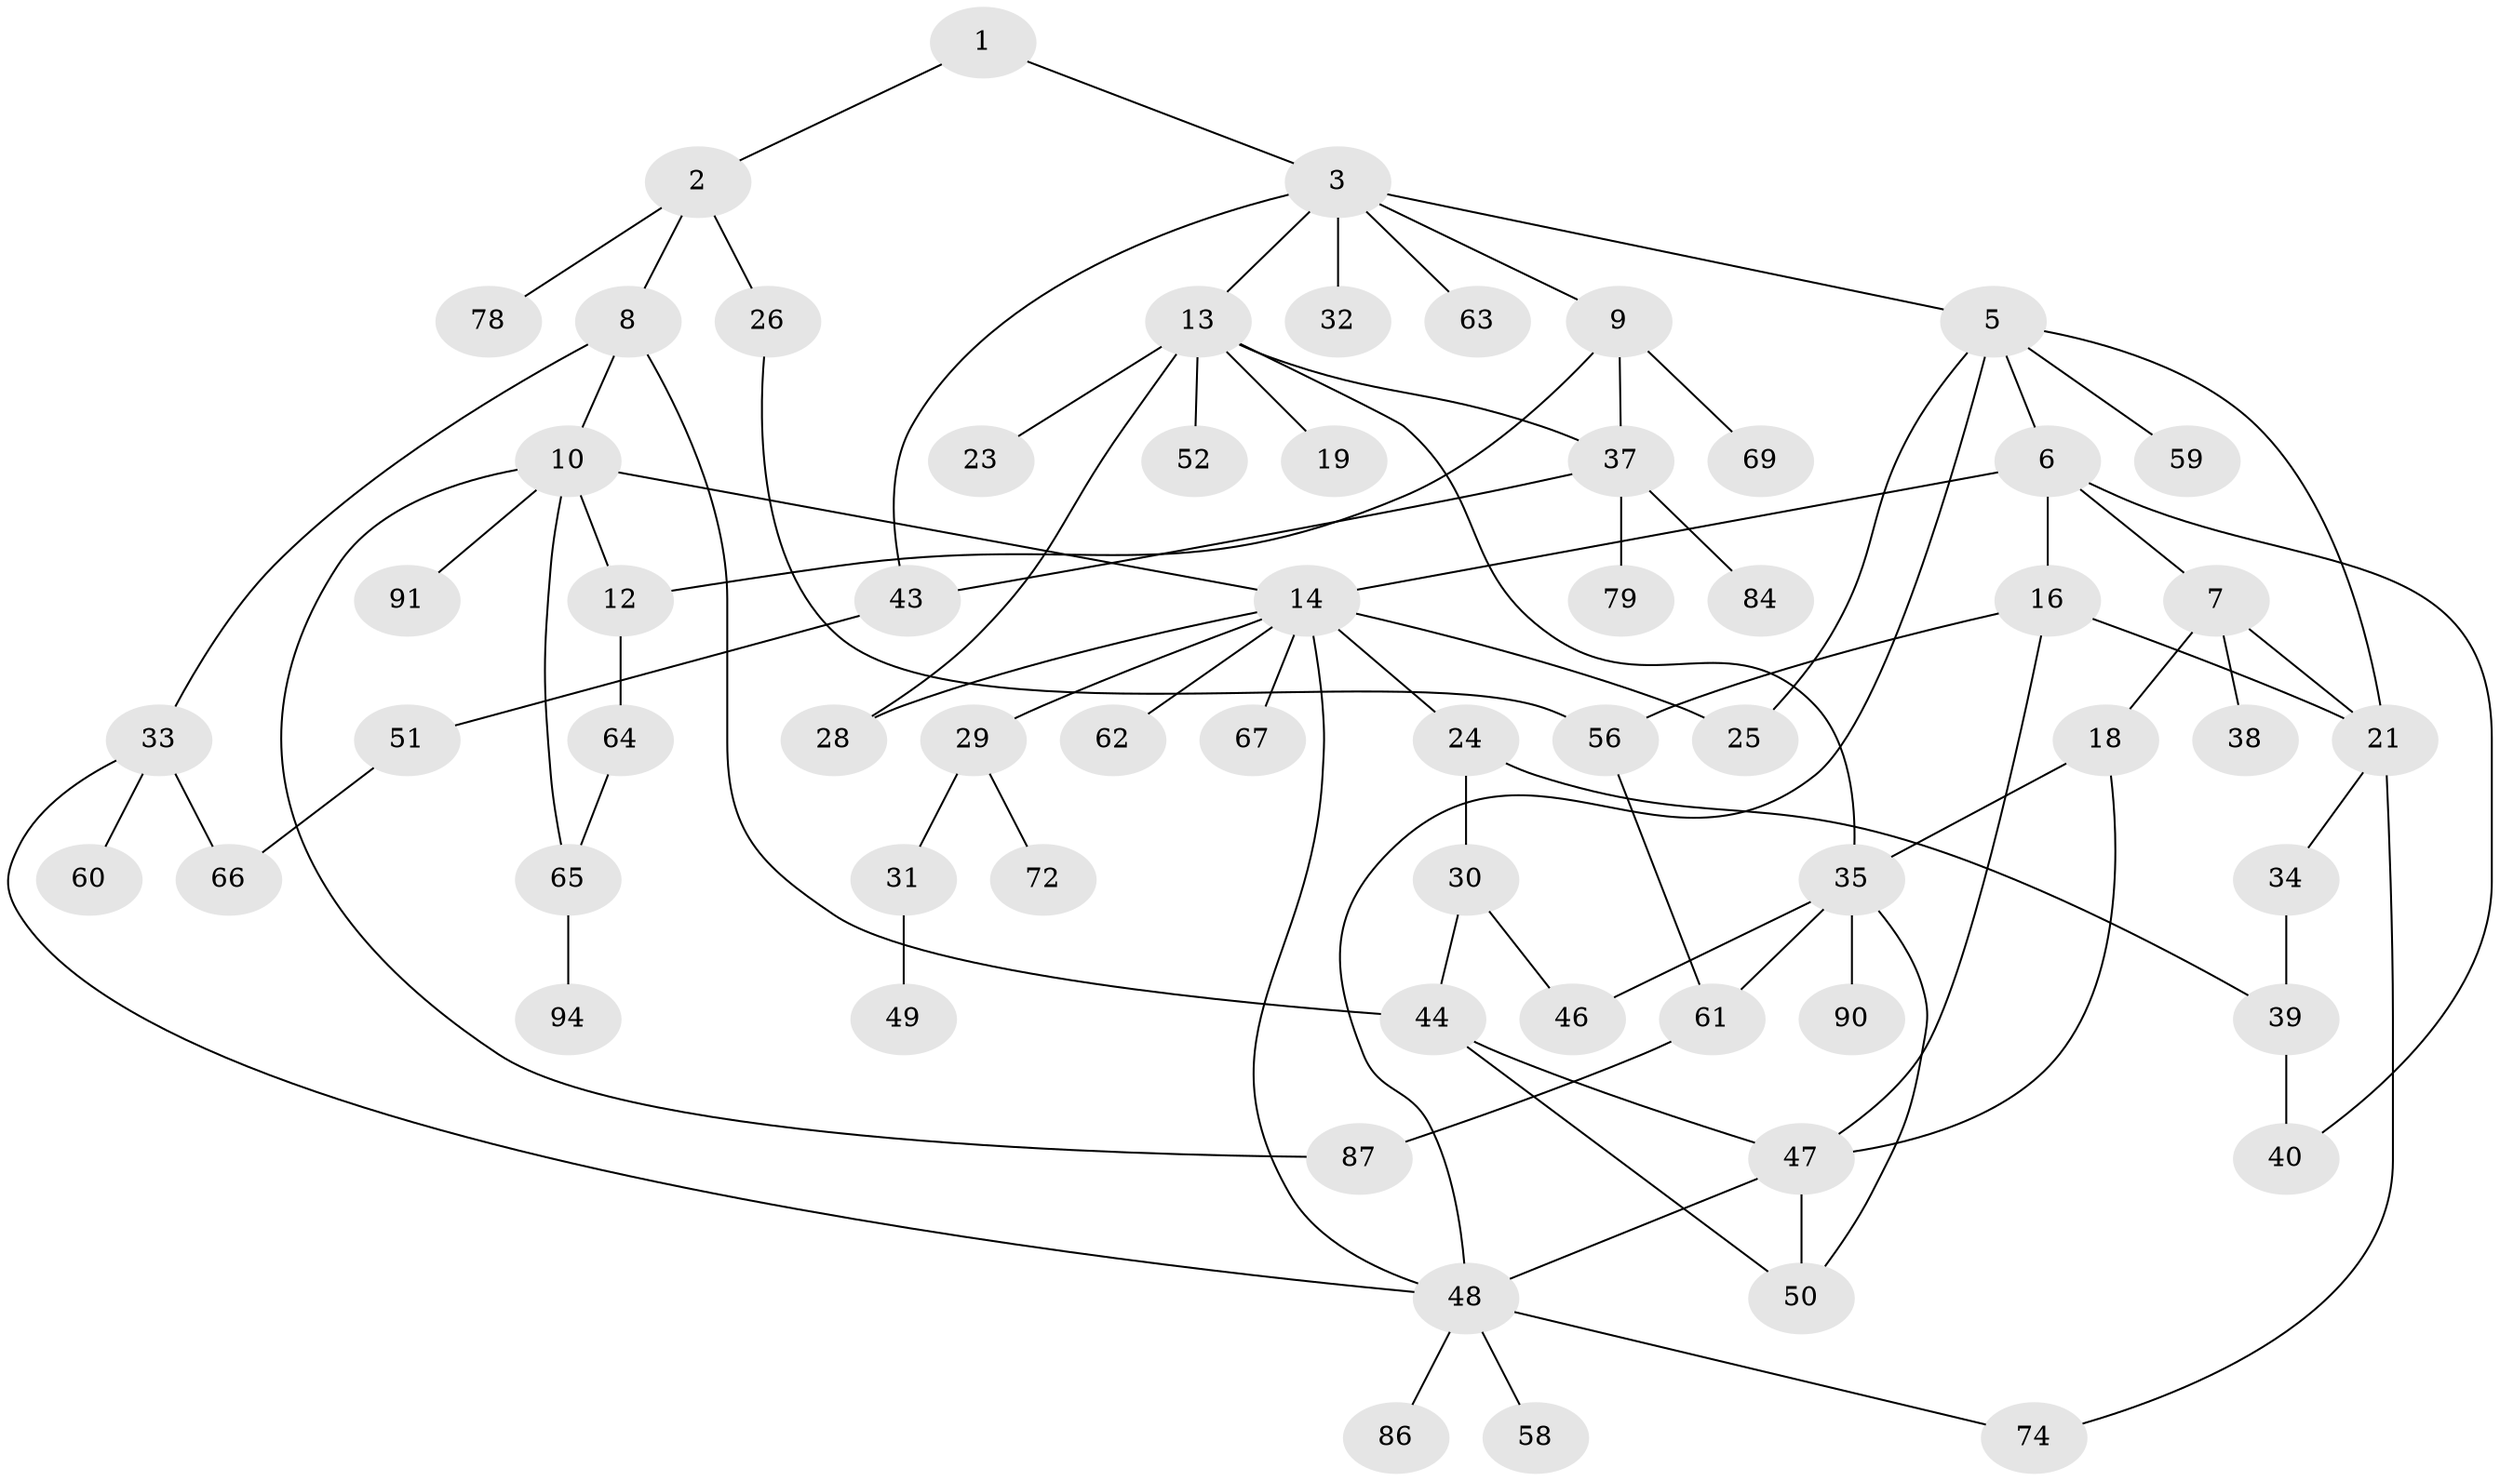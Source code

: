 // original degree distribution, {2: 0.2872340425531915, 4: 0.13829787234042554, 7: 0.02127659574468085, 6: 0.02127659574468085, 5: 0.05319148936170213, 3: 0.20212765957446807, 1: 0.2765957446808511}
// Generated by graph-tools (version 1.1) at 2025/10/02/27/25 16:10:52]
// undirected, 63 vertices, 88 edges
graph export_dot {
graph [start="1"]
  node [color=gray90,style=filled];
  1;
  2 [super="+11"];
  3 [super="+4"];
  5 [super="+20"];
  6;
  7 [super="+22"];
  8 [super="+27"];
  9;
  10 [super="+17"];
  12 [super="+57"];
  13 [super="+81"];
  14 [super="+15"];
  16 [super="+42"];
  18 [super="+82"];
  19;
  21 [super="+54"];
  23;
  24;
  25;
  26 [super="+85"];
  28 [super="+77"];
  29 [super="+93"];
  30 [super="+80"];
  31;
  32;
  33 [super="+36"];
  34;
  35 [super="+45"];
  37 [super="+73"];
  38 [super="+41"];
  39 [super="+53"];
  40 [super="+92"];
  43;
  44 [super="+68"];
  46;
  47;
  48 [super="+55"];
  49;
  50 [super="+70"];
  51 [super="+75"];
  52;
  56 [super="+76"];
  58;
  59;
  60 [super="+88"];
  61;
  62;
  63;
  64 [super="+89"];
  65 [super="+71"];
  66;
  67;
  69;
  72;
  74 [super="+83"];
  78;
  79;
  84;
  86;
  87;
  90;
  91;
  94;
  1 -- 2;
  1 -- 3;
  2 -- 8;
  2 -- 26;
  2 -- 78;
  3 -- 5;
  3 -- 9;
  3 -- 13;
  3 -- 32;
  3 -- 63;
  3 -- 43;
  5 -- 6;
  5 -- 21;
  5 -- 25;
  5 -- 48;
  5 -- 59;
  6 -- 7;
  6 -- 14;
  6 -- 16;
  6 -- 40;
  7 -- 18;
  7 -- 38;
  7 -- 21;
  8 -- 10;
  8 -- 33;
  8 -- 44;
  9 -- 37;
  9 -- 69;
  9 -- 12;
  10 -- 12;
  10 -- 87;
  10 -- 14;
  10 -- 65;
  10 -- 91;
  12 -- 64;
  13 -- 19;
  13 -- 23;
  13 -- 52;
  13 -- 28;
  13 -- 35;
  13 -- 37;
  14 -- 29;
  14 -- 62;
  14 -- 67;
  14 -- 24 [weight=2];
  14 -- 48;
  14 -- 25;
  14 -- 28;
  16 -- 56;
  16 -- 21;
  16 -- 47;
  18 -- 35;
  18 -- 47;
  21 -- 34;
  21 -- 74;
  24 -- 30;
  24 -- 39;
  26 -- 56;
  29 -- 31;
  29 -- 72;
  30 -- 44;
  30 -- 46;
  31 -- 49;
  33 -- 48;
  33 -- 60;
  33 -- 66;
  34 -- 39;
  35 -- 61;
  35 -- 90;
  35 -- 50;
  35 -- 46;
  37 -- 79;
  37 -- 43;
  37 -- 84;
  39 -- 40;
  43 -- 51;
  44 -- 47;
  44 -- 50;
  47 -- 50;
  47 -- 48;
  48 -- 58;
  48 -- 86;
  48 -- 74;
  51 -- 66;
  56 -- 61;
  61 -- 87;
  64 -- 65;
  65 -- 94;
}
